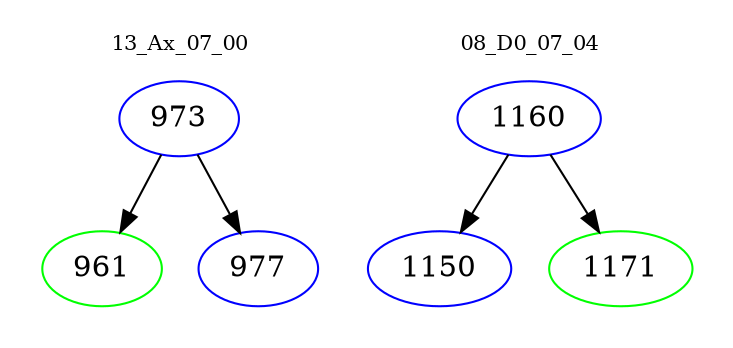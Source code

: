 digraph{
subgraph cluster_0 {
color = white
label = "13_Ax_07_00";
fontsize=10;
T0_973 [label="973", color="blue"]
T0_973 -> T0_961 [color="black"]
T0_961 [label="961", color="green"]
T0_973 -> T0_977 [color="black"]
T0_977 [label="977", color="blue"]
}
subgraph cluster_1 {
color = white
label = "08_D0_07_04";
fontsize=10;
T1_1160 [label="1160", color="blue"]
T1_1160 -> T1_1150 [color="black"]
T1_1150 [label="1150", color="blue"]
T1_1160 -> T1_1171 [color="black"]
T1_1171 [label="1171", color="green"]
}
}
